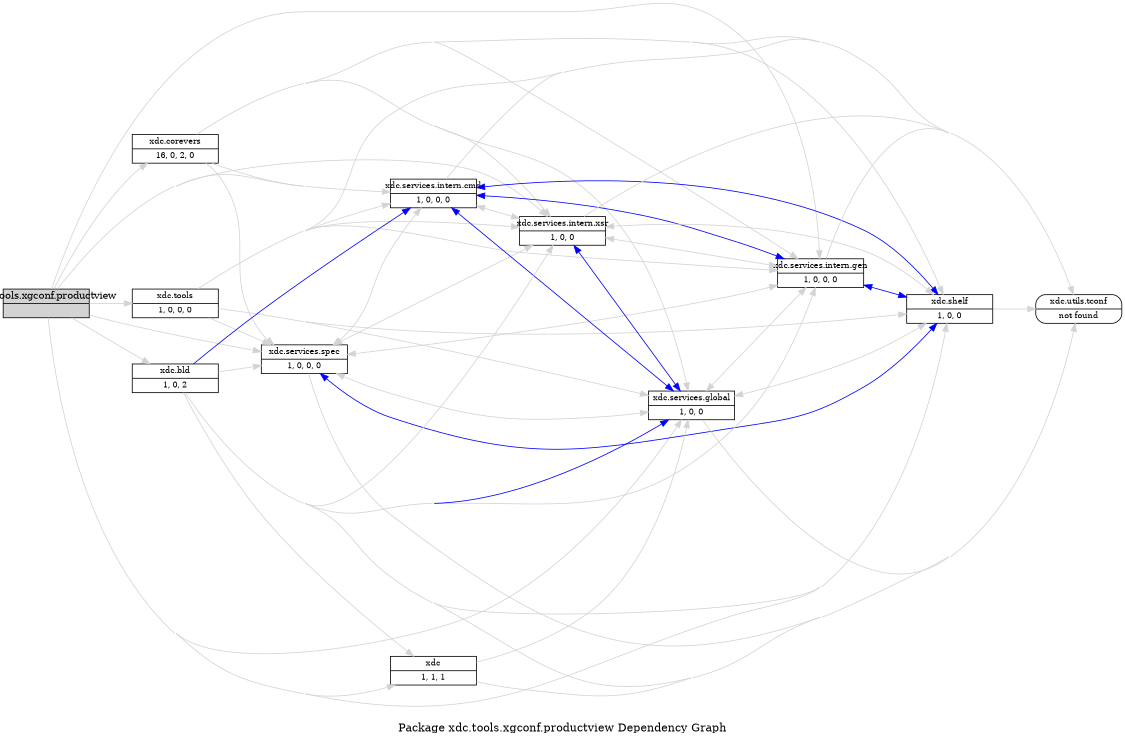 digraph dependencies {
    label="\nPackage xdc.tools.xgconf.productview Dependency Graph";
    size="7.5,10";
    rankdir=LR;
    ranksep=".75";
    concentrate="true";
    node [fixedsize=true, width=1.5, style=filled, color=black];
    node [font=Helvetica, fontsize=12, fillcolor=lightgrey];
    xdc_tools_xgconf_productview [shape=record,label="xdc.tools.xgconf.productview|", URL="../../../../../../../../../../../../rtree/install/trees/products/xdcprod/xdcprod-m63/product/Linux/xdctools_3_20_03_63/packages/xdc/tools/xgconf/productview/package/package.rel.xml"];
    node [fontsize=10, fillcolor=white];

    edge [style=solid, color=blue]

    edge [style=solid, color=lightgrey]
    xdc_tools [shape=record,label="xdc.tools|1, 0, 0, 0", URL="../../../../../../../../../../../../rtree/install/trees/products/xdcprod/xdcprod-m63/product/Linux/xdctools_3_20_03_63/packages/xdc/tools/package/package.rel.svg"];
    xdc_tools_xgconf_productview -> xdc_tools;
    xdc_corevers [shape=record,label="xdc.corevers|16, 0, 2, 0", URL="../../../../../../../../../../../../rtree/install/trees/products/xdcprod/xdcprod-m63/product/Linux/xdctools_3_20_03_63/packages/xdc/corevers/package/package.rel.svg"];
    xdc_tools_xgconf_productview -> xdc_corevers;
    xdc_services_spec [shape=record,label="xdc.services.spec|1, 0, 0, 0", URL="../../../../../../../../../../../../rtree/install/trees/products/xdcprod/xdcprod-m63/product/Linux/xdctools_3_20_03_63/packages/xdc/services/spec/package/package.rel.svg"];
    xdc_tools_xgconf_productview -> xdc_services_spec;
    xdc_services_intern_cmd [shape=record,label="xdc.services.intern.cmd|1, 0, 0, 0", URL="../../../../../../../../../../../../rtree/install/trees/products/xdcprod/xdcprod-m63/product/Linux/xdctools_3_20_03_63/packages/xdc/services/intern/cmd/package/package.rel.svg"];
    xdc_tools_xgconf_productview -> xdc_services_intern_cmd;
    xdc_services_intern_xsr [shape=record,label="xdc.services.intern.xsr|1, 0, 0", URL="../../../../../../../../../../../../rtree/install/trees/products/xdcprod/xdcprod-m63/product/Linux/xdctools_3_20_03_63/packages/xdc/services/intern/xsr/package/package.rel.svg"];
    xdc_tools_xgconf_productview -> xdc_services_intern_xsr;
    xdc_shelf [shape=record,label="xdc.shelf|1, 0, 0", URL="../../../../../../../../../../../../rtree/install/trees/products/xdcprod/xdcprod-m63/product/Linux/xdctools_3_20_03_63/packages/xdc/shelf/package/package.rel.svg"];
    xdc_tools_xgconf_productview -> xdc_shelf;
    xdc [shape=record,label="xdc|1, 1, 1", URL="../../../../../../../../../../../../rtree/install/trees/products/xdcprod/xdcprod-m63/product/Linux/xdctools_3_20_03_63/packages/xdc/package/package.rel.svg"];
    xdc_tools_xgconf_productview -> xdc;
    xdc_services_intern_gen [shape=record,label="xdc.services.intern.gen|1, 0, 0, 0", URL="../../../../../../../../../../../../rtree/install/trees/products/xdcprod/xdcprod-m63/product/Linux/xdctools_3_20_03_63/packages/xdc/services/intern/gen/package/package.rel.svg"];
    xdc_tools_xgconf_productview -> xdc_services_intern_gen;
    xdc_services_global [shape=record,label="xdc.services.global|1, 0, 0", URL="../../../../../../../../../../../../rtree/install/trees/products/xdcprod/xdcprod-m63/product/Linux/xdctools_3_20_03_63/packages/xdc/services/global/package/package.rel.svg"];
    xdc_tools_xgconf_productview -> xdc_services_global;
    xdc_bld [shape=record,label="xdc.bld|1, 0, 2", URL="../../../../../../../../../../../../rtree/install/trees/products/xdcprod/xdcprod-m63/product/Linux/xdctools_3_20_03_63/packages/xdc/bld/package/package.rel.svg"];
    xdc_tools_xgconf_productview -> xdc_bld;

    edge [style=solid, color=blue]
    xdc_bld -> xdc_services_global;
    xdc_bld -> xdc_services_intern_cmd;

    edge [style=solid, color=lightgrey]
    xdc_bld -> xdc_shelf;
    xdc_utils_tconf [shape=record,label="xdc.utils.tconf|not found"style=rounded, ];
    xdc_bld -> xdc_utils_tconf;
    xdc_bld -> xdc_services_intern_gen;
    xdc_bld -> xdc;
    xdc_bld -> xdc_services_spec;
    xdc_bld -> xdc_services_global;
    xdc_bld -> xdc_services_intern_cmd;
    xdc_bld -> xdc_services_intern_xsr;

    edge [style=solid, color=blue]

    edge [style=solid, color=lightgrey]

    edge [style=solid, color=blue]

    edge [style=solid, color=lightgrey]
    xdc_services_global -> xdc_shelf;
    xdc_services_global -> xdc_utils_tconf;
    xdc_services_global -> xdc_services_intern_gen;
    xdc_services_global -> xdc_services_spec;
    xdc_services_global -> xdc_services_intern_cmd;
    xdc_services_global -> xdc_services_intern_xsr;

    edge [style=solid, color=blue]
    xdc_services_intern_gen -> xdc_shelf;
    xdc_services_intern_gen -> xdc_services_spec;
    xdc_services_intern_gen -> xdc_services_global;
    xdc_services_intern_gen -> xdc_services_intern_xsr;

    edge [style=solid, color=lightgrey]
    xdc_services_intern_gen -> xdc_shelf;
    xdc_services_intern_gen -> xdc_utils_tconf;
    xdc_services_intern_gen -> xdc_services_spec;
    xdc_services_intern_gen -> xdc_services_global;
    xdc_services_intern_gen -> xdc_services_intern_cmd;
    xdc_services_intern_gen -> xdc_services_intern_xsr;

    edge [style=solid, color=blue]

    edge [style=solid, color=lightgrey]
    xdc -> xdc_services_global;
    xdc -> xdc_utils_tconf;

    edge [style=solid, color=blue]

    edge [style=solid, color=lightgrey]
    xdc_shelf -> xdc_utils_tconf;
    xdc_shelf -> xdc_services_intern_gen;
    xdc_shelf -> xdc_services_spec;
    xdc_shelf -> xdc_services_global;
    xdc_shelf -> xdc_services_intern_cmd;
    xdc_shelf -> xdc_services_intern_xsr;

    edge [style=solid, color=blue]
    xdc_services_intern_xsr -> xdc_services_global;

    edge [style=solid, color=lightgrey]
    xdc_services_intern_xsr -> xdc_shelf;
    xdc_services_intern_xsr -> xdc_utils_tconf;
    xdc_services_intern_xsr -> xdc_services_intern_gen;
    xdc_services_intern_xsr -> xdc_services_spec;
    xdc_services_intern_xsr -> xdc_services_global;
    xdc_services_intern_xsr -> xdc_services_intern_cmd;

    edge [style=solid, color=blue]
    xdc_services_intern_cmd -> xdc_shelf;
    xdc_services_intern_cmd -> xdc_services_spec;
    xdc_services_intern_cmd -> xdc_services_global;
    xdc_services_intern_cmd -> xdc_services_intern_gen;

    edge [style=solid, color=lightgrey]
    xdc_services_intern_cmd -> xdc_shelf;
    xdc_services_intern_cmd -> xdc_utils_tconf;
    xdc_services_intern_cmd -> xdc_services_intern_gen;
    xdc_services_intern_cmd -> xdc_services_spec;
    xdc_services_intern_cmd -> xdc_services_global;
    xdc_services_intern_cmd -> xdc_services_intern_xsr;

    edge [style=solid, color=blue]
    xdc_services_spec -> xdc_shelf;

    edge [style=solid, color=lightgrey]
    xdc_services_spec -> xdc_shelf;
    xdc_services_spec -> xdc_utils_tconf;
    xdc_services_spec -> xdc_services_intern_gen;
    xdc_services_spec -> xdc_services_global;
    xdc_services_spec -> xdc_services_intern_cmd;
    xdc_services_spec -> xdc_services_intern_xsr;

    edge [style=solid, color=blue]

    edge [style=solid, color=lightgrey]
    xdc_corevers -> xdc_shelf;
    xdc_corevers -> xdc_utils_tconf;
    xdc_corevers -> xdc_services_intern_gen;
    xdc_corevers -> xdc_services_spec;
    xdc_corevers -> xdc_services_global;
    xdc_corevers -> xdc_services_intern_cmd;
    xdc_corevers -> xdc_services_intern_xsr;

    edge [style=solid, color=blue]

    edge [style=solid, color=lightgrey]
    xdc_tools -> xdc_shelf;
    xdc_tools -> xdc_utils_tconf;
    xdc_tools -> xdc_services_intern_gen;
    xdc_tools -> xdc_services_spec;
    xdc_tools -> xdc_services_global;
    xdc_tools -> xdc_services_intern_cmd;
    xdc_tools -> xdc_services_intern_xsr;
}
